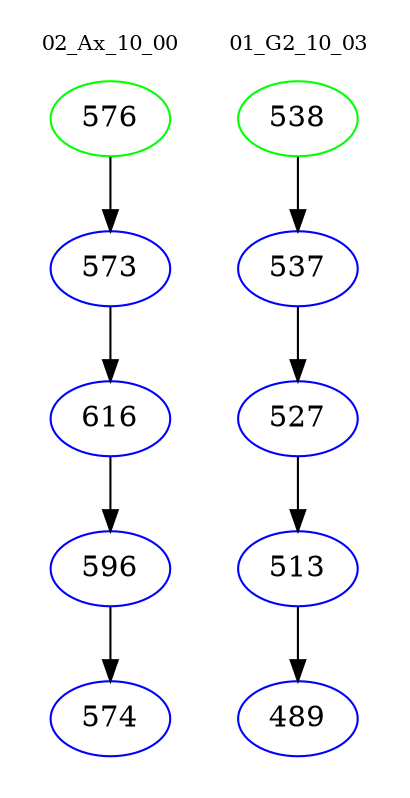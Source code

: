digraph{
subgraph cluster_0 {
color = white
label = "02_Ax_10_00";
fontsize=10;
T0_576 [label="576", color="green"]
T0_576 -> T0_573 [color="black"]
T0_573 [label="573", color="blue"]
T0_573 -> T0_616 [color="black"]
T0_616 [label="616", color="blue"]
T0_616 -> T0_596 [color="black"]
T0_596 [label="596", color="blue"]
T0_596 -> T0_574 [color="black"]
T0_574 [label="574", color="blue"]
}
subgraph cluster_1 {
color = white
label = "01_G2_10_03";
fontsize=10;
T1_538 [label="538", color="green"]
T1_538 -> T1_537 [color="black"]
T1_537 [label="537", color="blue"]
T1_537 -> T1_527 [color="black"]
T1_527 [label="527", color="blue"]
T1_527 -> T1_513 [color="black"]
T1_513 [label="513", color="blue"]
T1_513 -> T1_489 [color="black"]
T1_489 [label="489", color="blue"]
}
}
